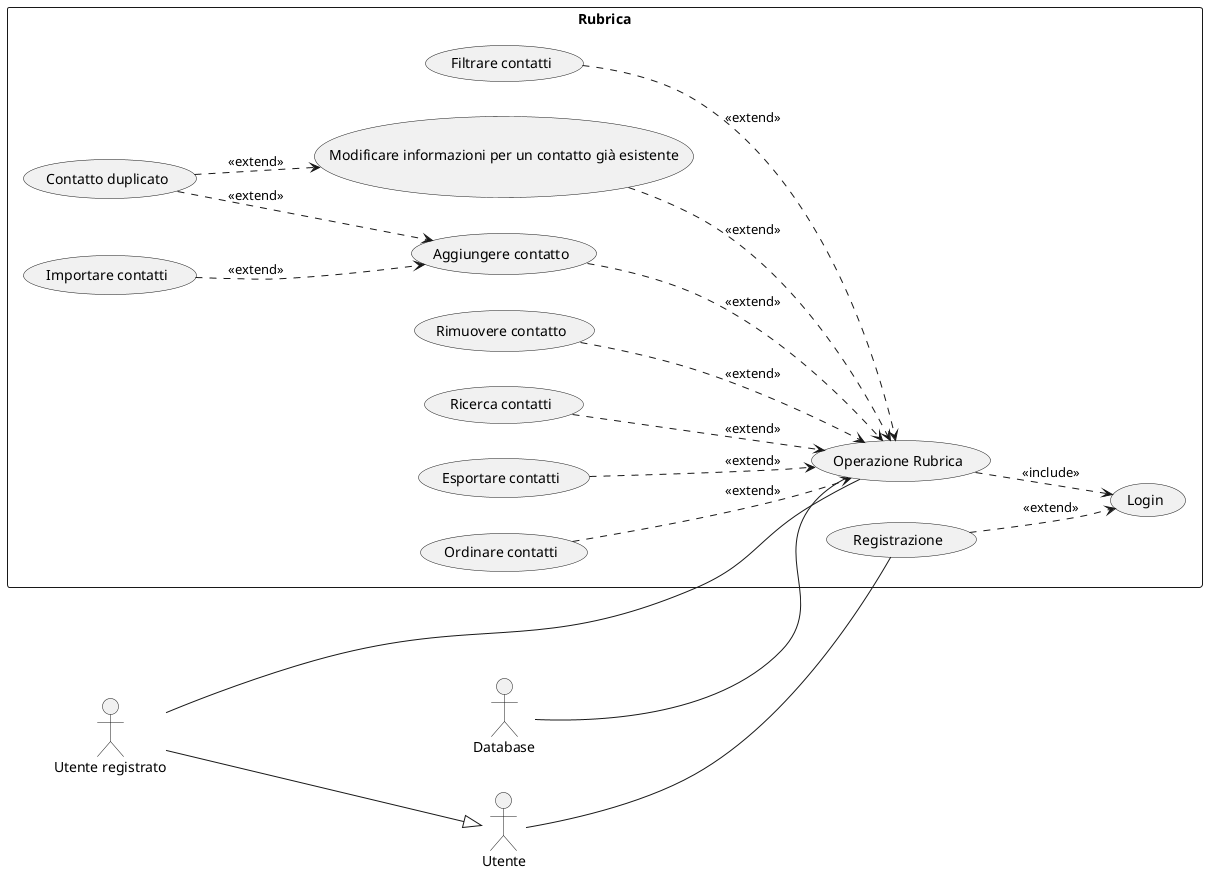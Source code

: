 @startuml
left to right direction
actor Utente as u
actor "Utente registrato" as ur
actor "Database" as db
rectangle Rubrica{
    usecase "Operazione Rubrica" as vr
    usecase "Registrazione" as reg
    usecase "Login" as log
    usecase "Aggiungere contatto" as agg
    usecase "Rimuovere contatto" as rim
    usecase "Modificare informazioni per un contatto già esistente" as mod
    usecase "Ricerca contatti" as ric
    usecase "Importare contatti" as imp
    usecase "Esportare contatti" as esp
    usecase "Ordinare contatti" as ord
    usecase "Filtrare contatti" as fil
    usecase "Contatto duplicato" as cont
}

u--reg

ur--vr

db--vr

ur --|>u



reg ..>log: <<extend>>
vr ..>log: <<include>>
agg ..>vr: <<extend>>
rim ..>vr: <<extend>>
mod ..>vr: <<extend>>
ric ..>vr: <<extend>>
imp ..>agg: <<extend>>
esp ..>vr: <<extend>>
fil ..>vr: <<extend>>
ord ..>vr: <<extend>>
cont ..>agg: <<extend>>
cont ..>mod: <<extend>>




@enduml

